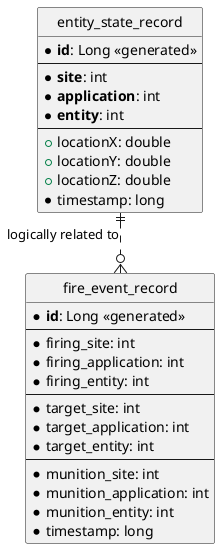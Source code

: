 @startuml
' hide the spot
hide circle

' avoid problems with angled crows feet
skinparam linetype ortho

entity "entity_state_record" as ESR {
  * **id**: Long <<generated>>
  --
  * **site**: int
  * **application**: int
  * **entity**: int
  --
  + locationX: double
  + locationY: double
  + locationZ: double
  * timestamp: long
}

entity "fire_event_record" as FER {
  * **id**: Long <<generated>>
  --
  * firing_site: int
  * firing_application: int
  * firing_entity: int
  --
  * target_site: int
  * target_application: int
  * target_entity: int
  --
  * munition_site: int
  * munition_application: int
  * munition_entity: int
  * timestamp: long
}

' Logical relationship where the combination of (site, application, entity) in ESR
' can be linked to (firing_site, firing_application, firing_entity) in FER
' or (target_site, target_application, target_entity) in FER.
ESR ||..o{ FER : "logically related to"

@enduml